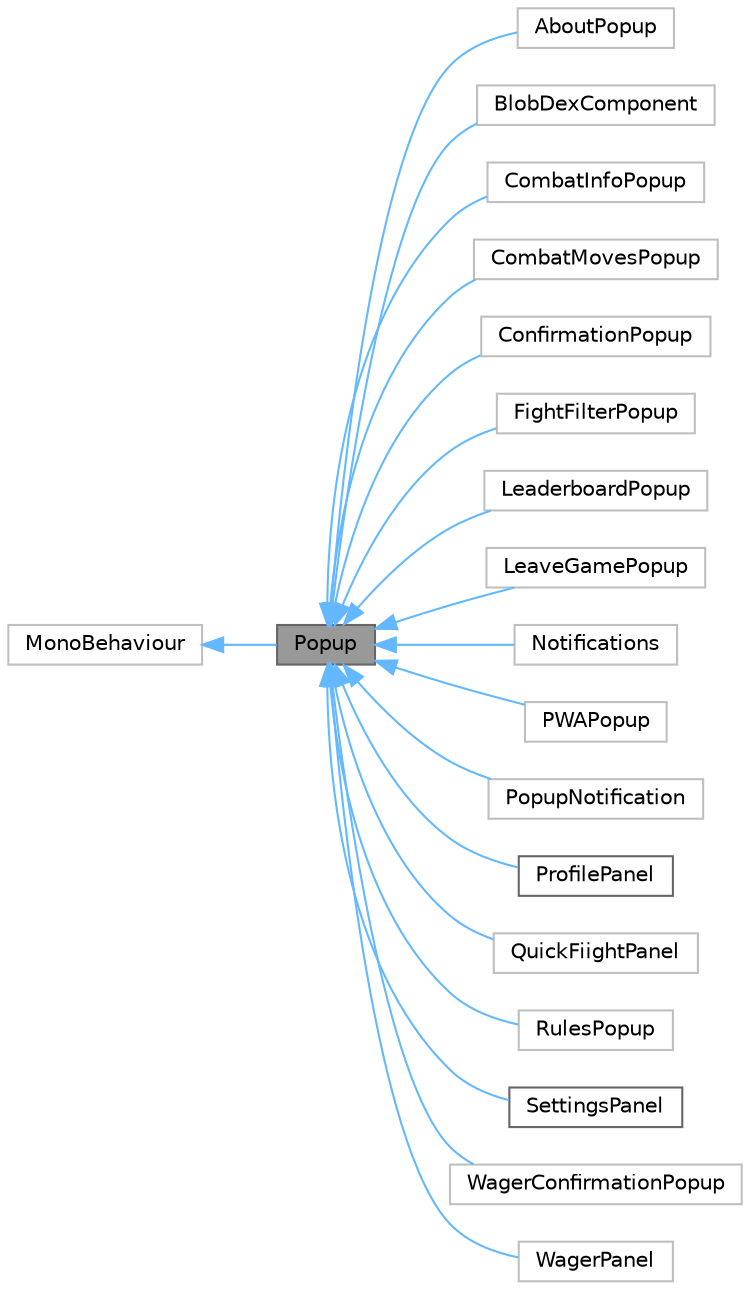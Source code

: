 digraph "Popup"
{
 // LATEX_PDF_SIZE
  bgcolor="transparent";
  edge [fontname=Helvetica,fontsize=10,labelfontname=Helvetica,labelfontsize=10];
  node [fontname=Helvetica,fontsize=10,shape=box,height=0.2,width=0.4];
  rankdir="LR";
  Node1 [id="Node000001",label="Popup",height=0.2,width=0.4,color="gray40", fillcolor="grey60", style="filled", fontcolor="black",tooltip=" "];
  Node2 -> Node1 [id="edge1_Node000001_Node000002",dir="back",color="steelblue1",style="solid",tooltip=" "];
  Node2 [id="Node000002",label="MonoBehaviour",height=0.2,width=0.4,color="grey75", fillcolor="white", style="filled",tooltip=" "];
  Node1 -> Node3 [id="edge2_Node000001_Node000003",dir="back",color="steelblue1",style="solid",tooltip=" "];
  Node3 [id="Node000003",label="AboutPopup",height=0.2,width=0.4,color="grey75", fillcolor="white", style="filled",URL="$class_about_popup.html",tooltip=" "];
  Node1 -> Node4 [id="edge3_Node000001_Node000004",dir="back",color="steelblue1",style="solid",tooltip=" "];
  Node4 [id="Node000004",label="BlobDexComponent",height=0.2,width=0.4,color="grey75", fillcolor="white", style="filled",URL="$class_blob_dex_component.html",tooltip=" "];
  Node1 -> Node5 [id="edge4_Node000001_Node000005",dir="back",color="steelblue1",style="solid",tooltip=" "];
  Node5 [id="Node000005",label="CombatInfoPopup",height=0.2,width=0.4,color="grey75", fillcolor="white", style="filled",URL="$class_combat_info_popup.html",tooltip=" "];
  Node1 -> Node6 [id="edge5_Node000001_Node000006",dir="back",color="steelblue1",style="solid",tooltip=" "];
  Node6 [id="Node000006",label="CombatMovesPopup",height=0.2,width=0.4,color="grey75", fillcolor="white", style="filled",URL="$class_combat_moves_popup.html",tooltip=" "];
  Node1 -> Node7 [id="edge6_Node000001_Node000007",dir="back",color="steelblue1",style="solid",tooltip=" "];
  Node7 [id="Node000007",label="ConfirmationPopup",height=0.2,width=0.4,color="grey75", fillcolor="white", style="filled",URL="$class_confirmation_popup.html",tooltip=" "];
  Node1 -> Node8 [id="edge7_Node000001_Node000008",dir="back",color="steelblue1",style="solid",tooltip=" "];
  Node8 [id="Node000008",label="FightFilterPopup",height=0.2,width=0.4,color="grey75", fillcolor="white", style="filled",URL="$class_fight_filter_popup.html",tooltip=" "];
  Node1 -> Node9 [id="edge8_Node000001_Node000009",dir="back",color="steelblue1",style="solid",tooltip=" "];
  Node9 [id="Node000009",label="LeaderboardPopup",height=0.2,width=0.4,color="grey75", fillcolor="white", style="filled",URL="$class_leaderboard_popup.html",tooltip=" "];
  Node1 -> Node10 [id="edge9_Node000001_Node000010",dir="back",color="steelblue1",style="solid",tooltip=" "];
  Node10 [id="Node000010",label="LeaveGamePopup",height=0.2,width=0.4,color="grey75", fillcolor="white", style="filled",URL="$class_leave_game_popup.html",tooltip=" "];
  Node1 -> Node11 [id="edge10_Node000001_Node000011",dir="back",color="steelblue1",style="solid",tooltip=" "];
  Node11 [id="Node000011",label="Notifications",height=0.2,width=0.4,color="grey75", fillcolor="white", style="filled",URL="$class_notifications.html",tooltip=" "];
  Node1 -> Node12 [id="edge11_Node000001_Node000012",dir="back",color="steelblue1",style="solid",tooltip=" "];
  Node12 [id="Node000012",label="PWAPopup",height=0.2,width=0.4,color="grey75", fillcolor="white", style="filled",URL="$class_p_w_a_popup.html",tooltip=" "];
  Node1 -> Node13 [id="edge12_Node000001_Node000013",dir="back",color="steelblue1",style="solid",tooltip=" "];
  Node13 [id="Node000013",label="PopupNotification",height=0.2,width=0.4,color="grey75", fillcolor="white", style="filled",URL="$class_popup_notification.html",tooltip=" "];
  Node1 -> Node14 [id="edge13_Node000001_Node000014",dir="back",color="steelblue1",style="solid",tooltip=" "];
  Node14 [id="Node000014",label="ProfilePanel",height=0.2,width=0.4,color="gray40", fillcolor="white", style="filled",URL="$class_profile_panel.html",tooltip="Manager class to the player profile panel (wallet / username)"];
  Node1 -> Node15 [id="edge14_Node000001_Node000015",dir="back",color="steelblue1",style="solid",tooltip=" "];
  Node15 [id="Node000015",label="QuickFiightPanel",height=0.2,width=0.4,color="grey75", fillcolor="white", style="filled",URL="$class_quick_fiight_panel.html",tooltip=" "];
  Node1 -> Node16 [id="edge15_Node000001_Node000016",dir="back",color="steelblue1",style="solid",tooltip=" "];
  Node16 [id="Node000016",label="RulesPopup",height=0.2,width=0.4,color="grey75", fillcolor="white", style="filled",URL="$class_rules_popup.html",tooltip=" "];
  Node1 -> Node17 [id="edge16_Node000001_Node000017",dir="back",color="steelblue1",style="solid",tooltip=" "];
  Node17 [id="Node000017",label="SettingsPanel",height=0.2,width=0.4,color="gray40", fillcolor="white", style="filled",URL="$class_settings_panel.html",tooltip="Manager class to the settings panel (audio levels, muting sounds, etc.)"];
  Node1 -> Node18 [id="edge17_Node000001_Node000018",dir="back",color="steelblue1",style="solid",tooltip=" "];
  Node18 [id="Node000018",label="WagerConfirmationPopup",height=0.2,width=0.4,color="grey75", fillcolor="white", style="filled",URL="$class_wager_confirmation_popup.html",tooltip=" "];
  Node1 -> Node19 [id="edge18_Node000001_Node000019",dir="back",color="steelblue1",style="solid",tooltip=" "];
  Node19 [id="Node000019",label="WagerPanel",height=0.2,width=0.4,color="grey75", fillcolor="white", style="filled",URL="$class_wager_panel.html",tooltip=" "];
}
